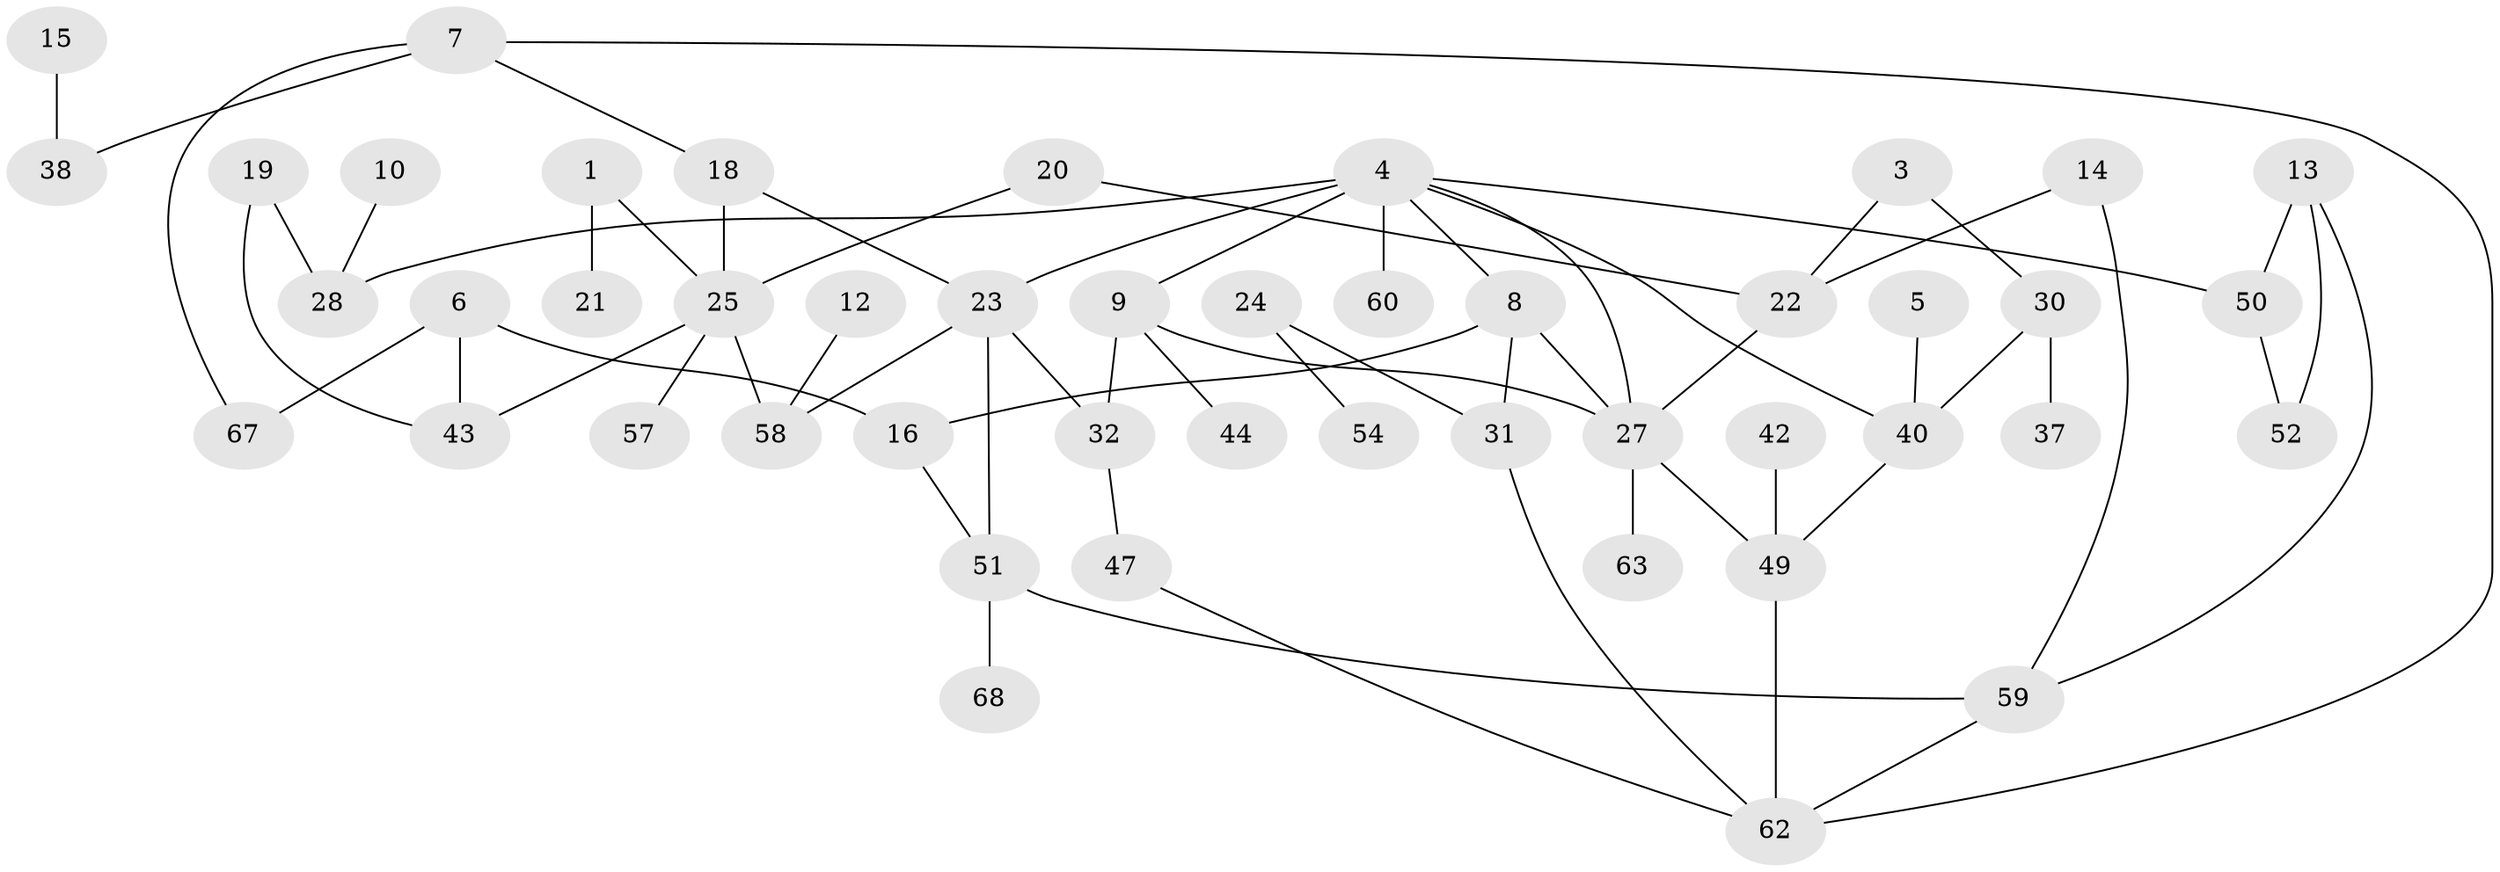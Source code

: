 // original degree distribution, {1: 0.3153846153846154, 3: 0.16153846153846155, 2: 0.2230769230769231, 0: 0.13076923076923078, 4: 0.12307692307692308, 5: 0.046153846153846156}
// Generated by graph-tools (version 1.1) at 2025/33/03/09/25 02:33:35]
// undirected, 47 vertices, 64 edges
graph export_dot {
graph [start="1"]
  node [color=gray90,style=filled];
  1;
  3;
  4;
  5;
  6;
  7;
  8;
  9;
  10;
  12;
  13;
  14;
  15;
  16;
  18;
  19;
  20;
  21;
  22;
  23;
  24;
  25;
  27;
  28;
  30;
  31;
  32;
  37;
  38;
  40;
  42;
  43;
  44;
  47;
  49;
  50;
  51;
  52;
  54;
  57;
  58;
  59;
  60;
  62;
  63;
  67;
  68;
  1 -- 21 [weight=2.0];
  1 -- 25 [weight=1.0];
  3 -- 22 [weight=1.0];
  3 -- 30 [weight=1.0];
  4 -- 8 [weight=1.0];
  4 -- 9 [weight=1.0];
  4 -- 23 [weight=2.0];
  4 -- 27 [weight=1.0];
  4 -- 28 [weight=1.0];
  4 -- 40 [weight=1.0];
  4 -- 50 [weight=1.0];
  4 -- 60 [weight=4.0];
  5 -- 40 [weight=1.0];
  6 -- 16 [weight=1.0];
  6 -- 43 [weight=1.0];
  6 -- 67 [weight=1.0];
  7 -- 18 [weight=1.0];
  7 -- 38 [weight=1.0];
  7 -- 62 [weight=1.0];
  7 -- 67 [weight=1.0];
  8 -- 16 [weight=1.0];
  8 -- 27 [weight=2.0];
  8 -- 31 [weight=1.0];
  9 -- 27 [weight=1.0];
  9 -- 32 [weight=1.0];
  9 -- 44 [weight=1.0];
  10 -- 28 [weight=1.0];
  12 -- 58 [weight=1.0];
  13 -- 50 [weight=2.0];
  13 -- 52 [weight=1.0];
  13 -- 59 [weight=1.0];
  14 -- 22 [weight=1.0];
  14 -- 59 [weight=1.0];
  15 -- 38 [weight=1.0];
  16 -- 51 [weight=1.0];
  18 -- 23 [weight=1.0];
  18 -- 25 [weight=1.0];
  19 -- 28 [weight=1.0];
  19 -- 43 [weight=1.0];
  20 -- 22 [weight=1.0];
  20 -- 25 [weight=1.0];
  22 -- 27 [weight=1.0];
  23 -- 32 [weight=1.0];
  23 -- 51 [weight=1.0];
  23 -- 58 [weight=1.0];
  24 -- 31 [weight=1.0];
  24 -- 54 [weight=1.0];
  25 -- 43 [weight=1.0];
  25 -- 57 [weight=1.0];
  25 -- 58 [weight=1.0];
  27 -- 49 [weight=1.0];
  27 -- 63 [weight=1.0];
  30 -- 37 [weight=1.0];
  30 -- 40 [weight=1.0];
  31 -- 62 [weight=1.0];
  32 -- 47 [weight=2.0];
  40 -- 49 [weight=1.0];
  42 -- 49 [weight=1.0];
  47 -- 62 [weight=1.0];
  49 -- 62 [weight=1.0];
  50 -- 52 [weight=1.0];
  51 -- 59 [weight=1.0];
  51 -- 68 [weight=1.0];
  59 -- 62 [weight=1.0];
}
